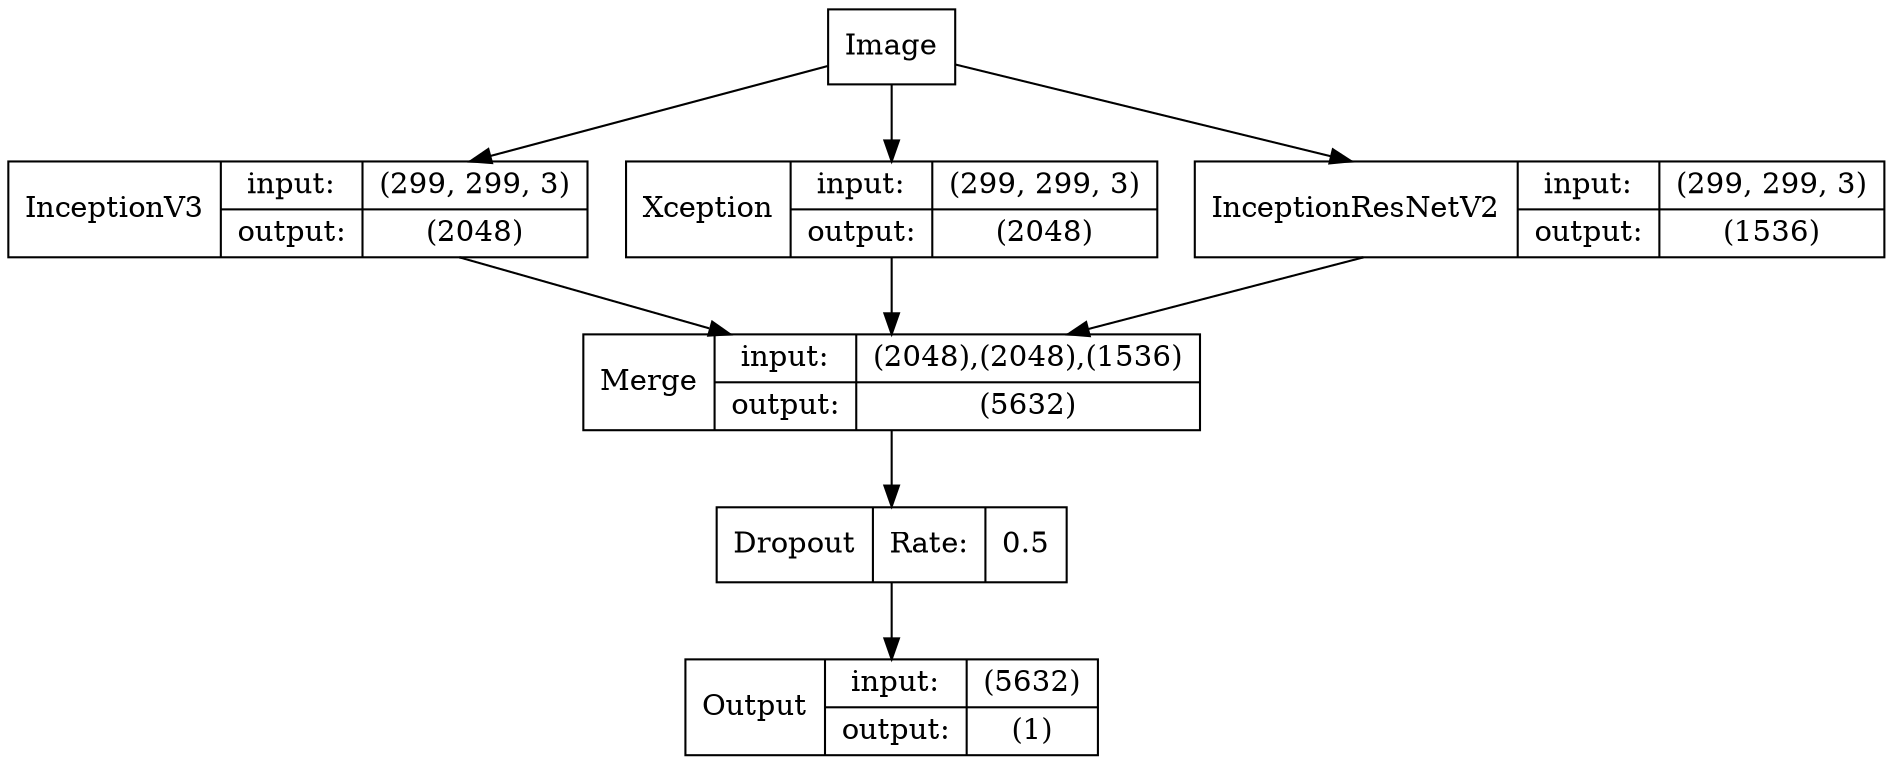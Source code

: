digraph G{
    node [shape=record]
    a[label="InceptionV3|{input:|output:}|{(299, 299, 3)|(2048)}"]
    b[label="Xception|{input:|output:}|{(299, 299, 3)|(2048)}"]
    c[label="InceptionResNetV2|{input:|output:}|{(299, 299, 3)|(1536)}"]
    Merge[label="Merge|{input:|output:}|{(2048),(2048),(1536)|(5632)}"]
    Dropout[label="Dropout|Rate:|0.5"]
    Output[label="Output|{input:|output:}|{(5632)|(1)}"]
    Image -> a -> Merge
    Image -> b -> Merge
    Image -> c -> Merge
    Merge -> Dropout -> Output
}

